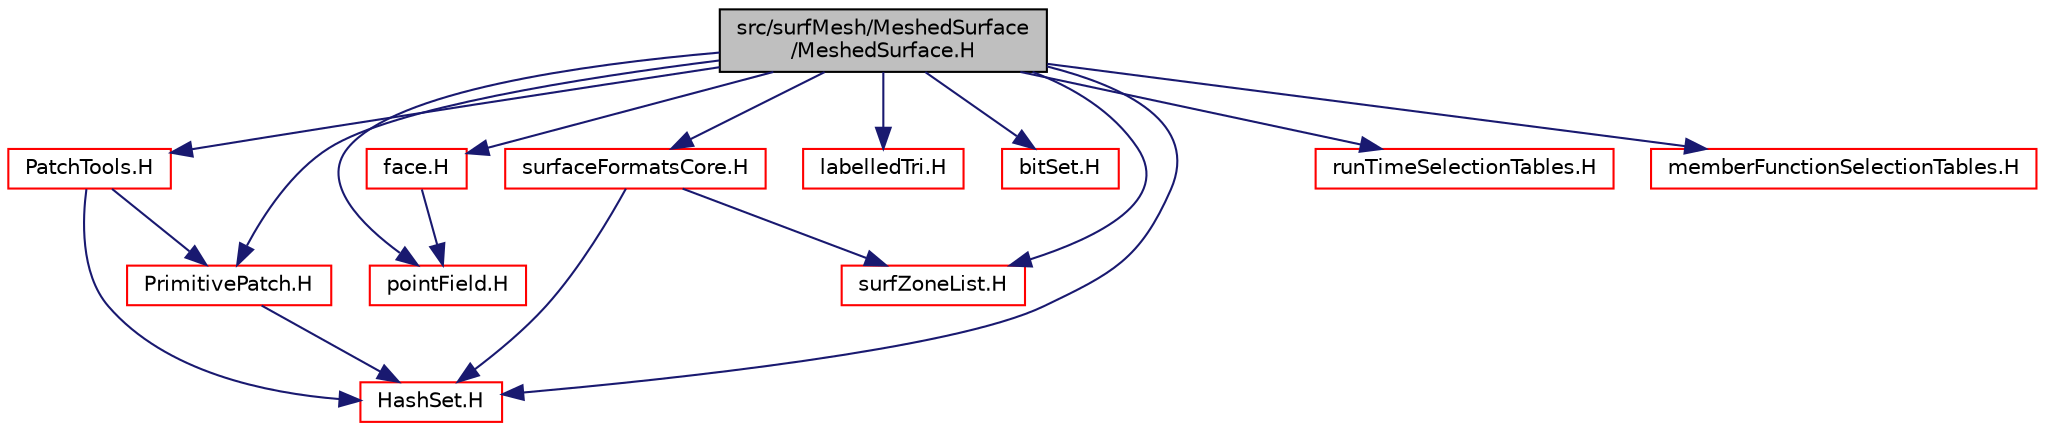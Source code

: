 digraph "src/surfMesh/MeshedSurface/MeshedSurface.H"
{
  bgcolor="transparent";
  edge [fontname="Helvetica",fontsize="10",labelfontname="Helvetica",labelfontsize="10"];
  node [fontname="Helvetica",fontsize="10",shape=record];
  Node1 [label="src/surfMesh/MeshedSurface\l/MeshedSurface.H",height=0.2,width=0.4,color="black", fillcolor="grey75", style="filled" fontcolor="black"];
  Node1 -> Node2 [color="midnightblue",fontsize="10",style="solid",fontname="Helvetica"];
  Node2 [label="PrimitivePatch.H",height=0.2,width=0.4,color="red",URL="$PrimitivePatch_8H.html"];
  Node2 -> Node3 [color="midnightblue",fontsize="10",style="solid",fontname="Helvetica"];
  Node3 [label="HashSet.H",height=0.2,width=0.4,color="red",URL="$HashSet_8H.html"];
  Node1 -> Node4 [color="midnightblue",fontsize="10",style="solid",fontname="Helvetica"];
  Node4 [label="PatchTools.H",height=0.2,width=0.4,color="red",URL="$PatchTools_8H.html"];
  Node4 -> Node2 [color="midnightblue",fontsize="10",style="solid",fontname="Helvetica"];
  Node4 -> Node3 [color="midnightblue",fontsize="10",style="solid",fontname="Helvetica"];
  Node1 -> Node5 [color="midnightblue",fontsize="10",style="solid",fontname="Helvetica"];
  Node5 [label="pointField.H",height=0.2,width=0.4,color="red",URL="$pointField_8H.html"];
  Node1 -> Node6 [color="midnightblue",fontsize="10",style="solid",fontname="Helvetica"];
  Node6 [label="face.H",height=0.2,width=0.4,color="red",URL="$face_8H.html"];
  Node6 -> Node5 [color="midnightblue",fontsize="10",style="solid",fontname="Helvetica"];
  Node1 -> Node7 [color="midnightblue",fontsize="10",style="solid",fontname="Helvetica"];
  Node7 [label="labelledTri.H",height=0.2,width=0.4,color="red",URL="$labelledTri_8H.html"];
  Node1 -> Node8 [color="midnightblue",fontsize="10",style="solid",fontname="Helvetica"];
  Node8 [label="bitSet.H",height=0.2,width=0.4,color="red",URL="$bitSet_8H.html"];
  Node1 -> Node3 [color="midnightblue",fontsize="10",style="solid",fontname="Helvetica"];
  Node1 -> Node9 [color="midnightblue",fontsize="10",style="solid",fontname="Helvetica"];
  Node9 [label="surfZoneList.H",height=0.2,width=0.4,color="red",URL="$surfZoneList_8H.html"];
  Node1 -> Node10 [color="midnightblue",fontsize="10",style="solid",fontname="Helvetica"];
  Node10 [label="surfaceFormatsCore.H",height=0.2,width=0.4,color="red",URL="$surfaceFormatsCore_8H.html"];
  Node10 -> Node3 [color="midnightblue",fontsize="10",style="solid",fontname="Helvetica"];
  Node10 -> Node9 [color="midnightblue",fontsize="10",style="solid",fontname="Helvetica"];
  Node1 -> Node11 [color="midnightblue",fontsize="10",style="solid",fontname="Helvetica"];
  Node11 [label="runTimeSelectionTables.H",height=0.2,width=0.4,color="red",URL="$runTimeSelectionTables_8H.html",tooltip="Macros to ease declaration of run-time selection tables. "];
  Node1 -> Node12 [color="midnightblue",fontsize="10",style="solid",fontname="Helvetica"];
  Node12 [label="memberFunctionSelectionTables.H",height=0.2,width=0.4,color="red",URL="$memberFunctionSelectionTables_8H.html",tooltip="Macros to enable the easy declaration of member function selection tables. "];
}
